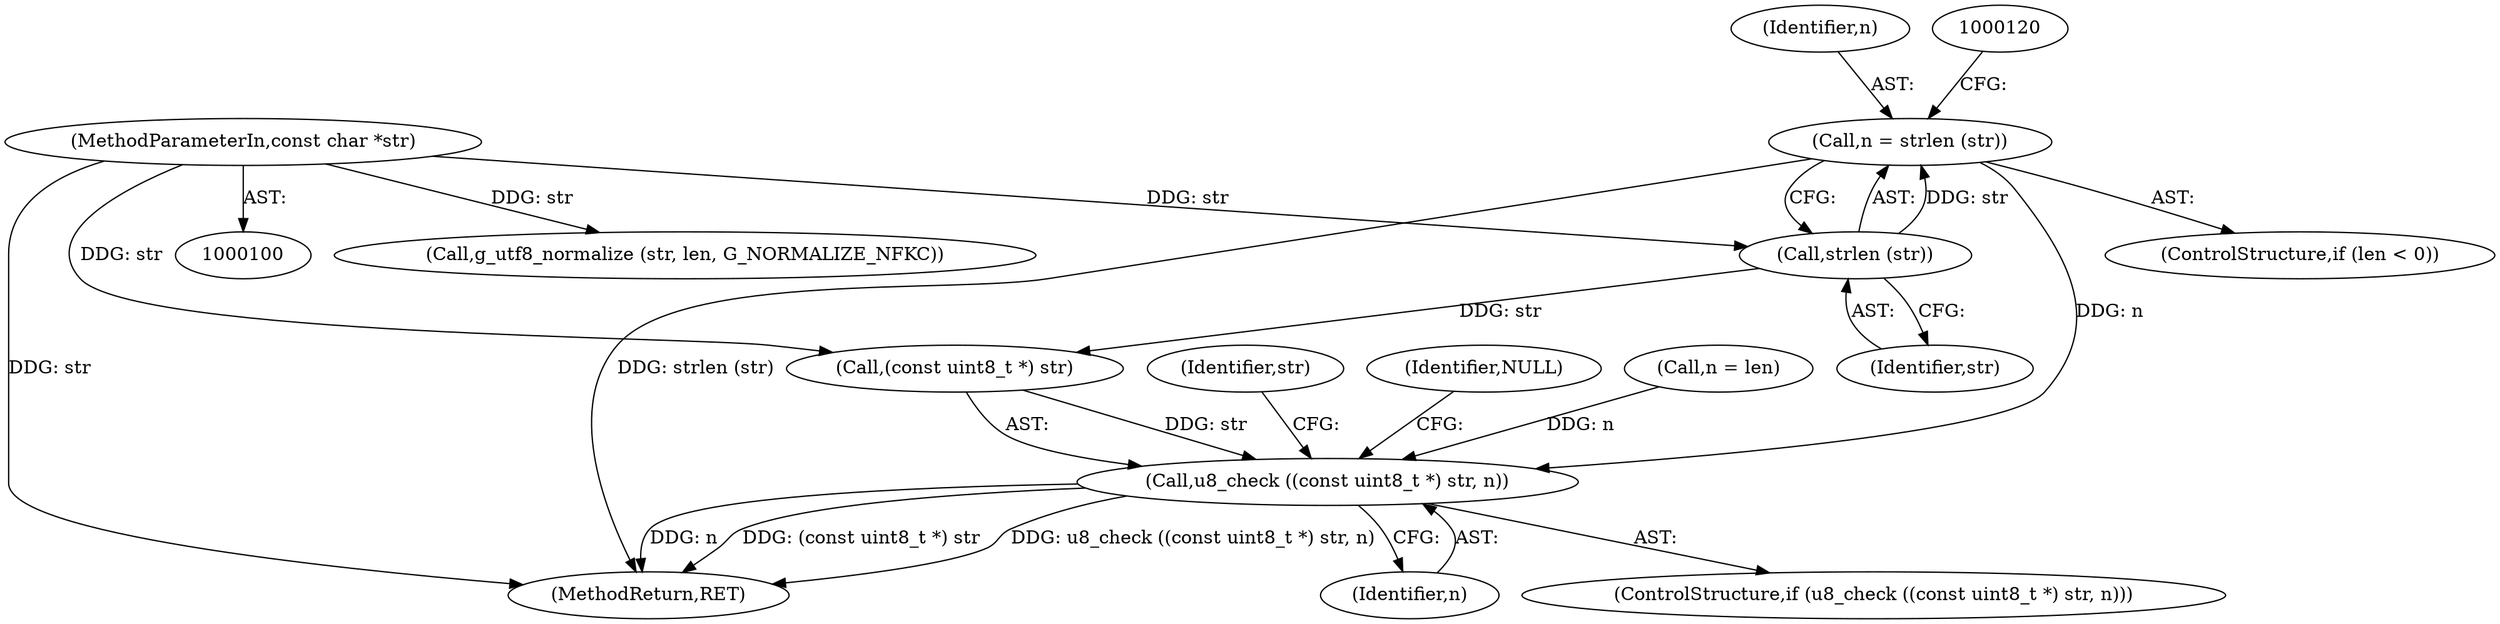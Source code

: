 digraph "0_savannah_1fbee57ef3c72db2206dd87e4162108b2f425555@API" {
"1000109" [label="(Call,n = strlen (str))"];
"1000111" [label="(Call,strlen (str))"];
"1000101" [label="(MethodParameterIn,const char *str)"];
"1000118" [label="(Call,u8_check ((const uint8_t *) str, n))"];
"1000109" [label="(Call,n = strlen (str))"];
"1000126" [label="(Call,g_utf8_normalize (str, len, G_NORMALIZE_NFKC))"];
"1000118" [label="(Call,u8_check ((const uint8_t *) str, n))"];
"1000117" [label="(ControlStructure,if (u8_check ((const uint8_t *) str, n)))"];
"1000127" [label="(Identifier,str)"];
"1000110" [label="(Identifier,n)"];
"1000105" [label="(ControlStructure,if (len < 0))"];
"1000130" [label="(MethodReturn,RET)"];
"1000111" [label="(Call,strlen (str))"];
"1000112" [label="(Identifier,str)"];
"1000119" [label="(Call,(const uint8_t *) str)"];
"1000124" [label="(Identifier,NULL)"];
"1000101" [label="(MethodParameterIn,const char *str)"];
"1000114" [label="(Call,n = len)"];
"1000122" [label="(Identifier,n)"];
"1000109" -> "1000105"  [label="AST: "];
"1000109" -> "1000111"  [label="CFG: "];
"1000110" -> "1000109"  [label="AST: "];
"1000111" -> "1000109"  [label="AST: "];
"1000120" -> "1000109"  [label="CFG: "];
"1000109" -> "1000130"  [label="DDG: strlen (str)"];
"1000111" -> "1000109"  [label="DDG: str"];
"1000109" -> "1000118"  [label="DDG: n"];
"1000111" -> "1000112"  [label="CFG: "];
"1000112" -> "1000111"  [label="AST: "];
"1000101" -> "1000111"  [label="DDG: str"];
"1000111" -> "1000119"  [label="DDG: str"];
"1000101" -> "1000100"  [label="AST: "];
"1000101" -> "1000130"  [label="DDG: str"];
"1000101" -> "1000119"  [label="DDG: str"];
"1000101" -> "1000126"  [label="DDG: str"];
"1000118" -> "1000117"  [label="AST: "];
"1000118" -> "1000122"  [label="CFG: "];
"1000119" -> "1000118"  [label="AST: "];
"1000122" -> "1000118"  [label="AST: "];
"1000124" -> "1000118"  [label="CFG: "];
"1000127" -> "1000118"  [label="CFG: "];
"1000118" -> "1000130"  [label="DDG: u8_check ((const uint8_t *) str, n)"];
"1000118" -> "1000130"  [label="DDG: n"];
"1000118" -> "1000130"  [label="DDG: (const uint8_t *) str"];
"1000119" -> "1000118"  [label="DDG: str"];
"1000114" -> "1000118"  [label="DDG: n"];
}
